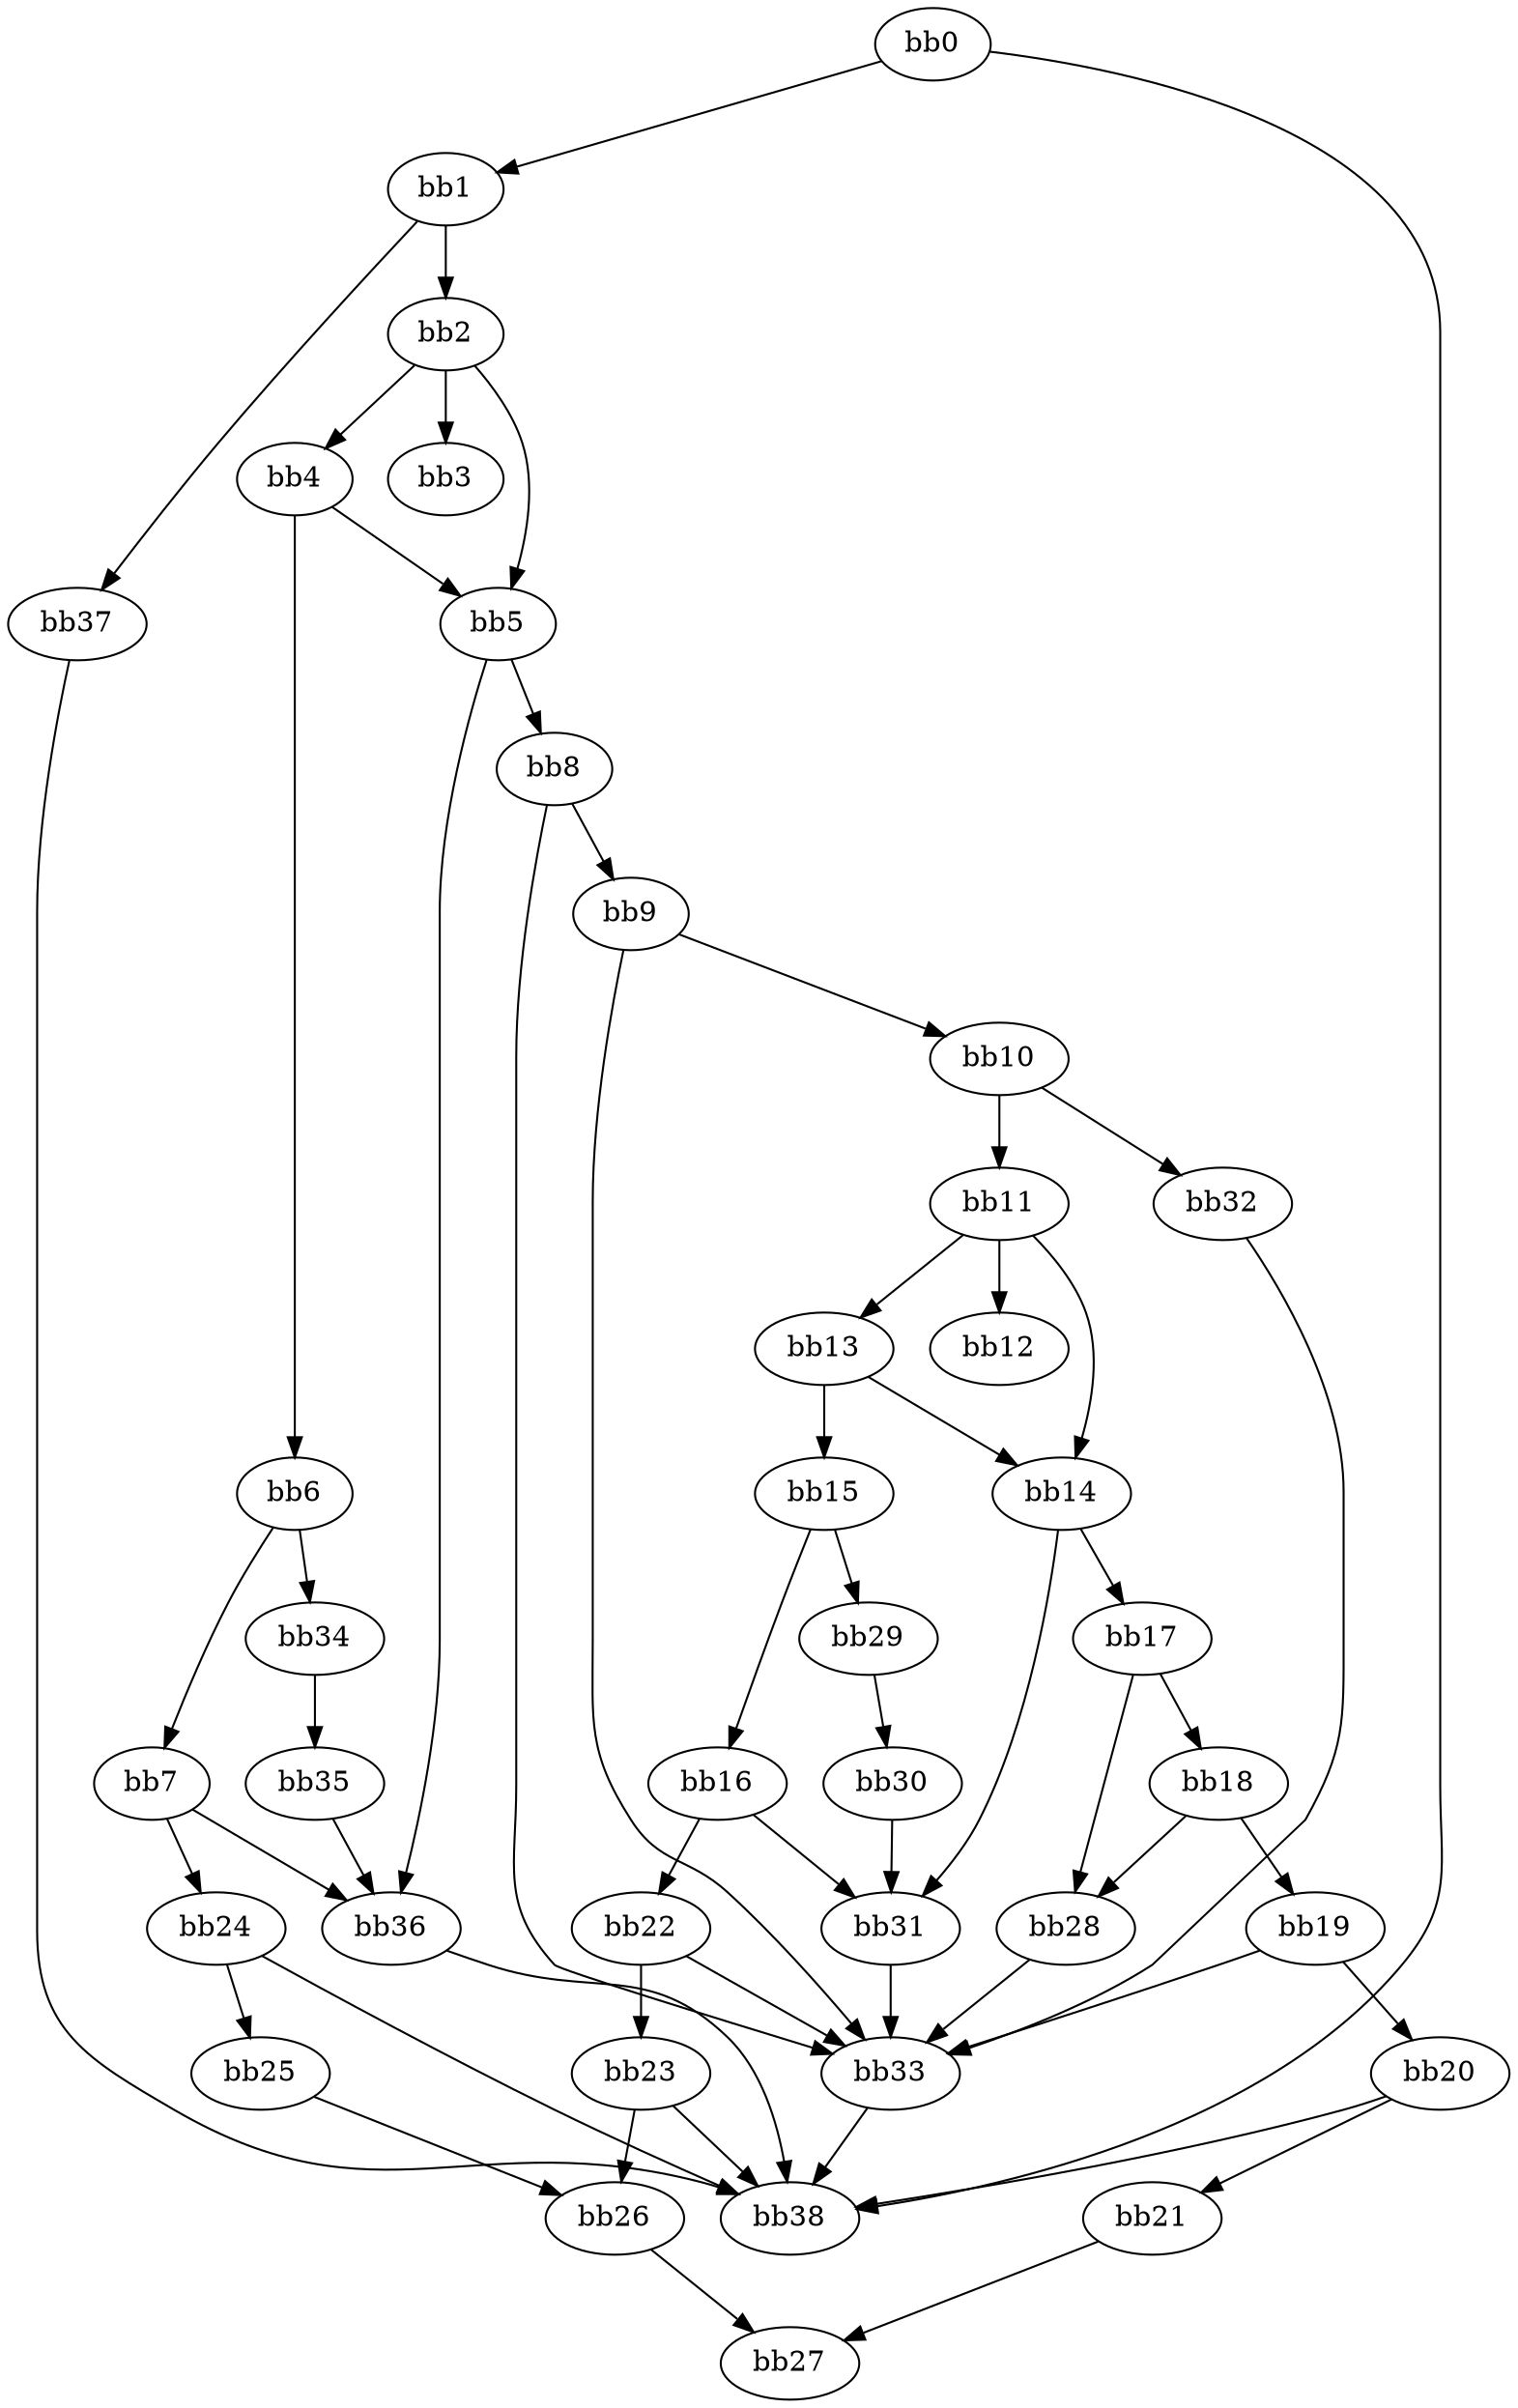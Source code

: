 digraph {
    0 [ label = "bb0\l" ]
    1 [ label = "bb1\l" ]
    2 [ label = "bb2\l" ]
    3 [ label = "bb3\l" ]
    4 [ label = "bb4\l" ]
    5 [ label = "bb5\l" ]
    6 [ label = "bb6\l" ]
    7 [ label = "bb7\l" ]
    8 [ label = "bb8\l" ]
    9 [ label = "bb9\l" ]
    10 [ label = "bb10\l" ]
    11 [ label = "bb11\l" ]
    12 [ label = "bb12\l" ]
    13 [ label = "bb13\l" ]
    14 [ label = "bb14\l" ]
    15 [ label = "bb15\l" ]
    16 [ label = "bb16\l" ]
    17 [ label = "bb17\l" ]
    18 [ label = "bb18\l" ]
    19 [ label = "bb19\l" ]
    20 [ label = "bb20\l" ]
    21 [ label = "bb21\l" ]
    22 [ label = "bb22\l" ]
    23 [ label = "bb23\l" ]
    24 [ label = "bb24\l" ]
    25 [ label = "bb25\l" ]
    26 [ label = "bb26\l" ]
    27 [ label = "bb27\l" ]
    28 [ label = "bb28\l" ]
    29 [ label = "bb29\l" ]
    30 [ label = "bb30\l" ]
    31 [ label = "bb31\l" ]
    32 [ label = "bb32\l" ]
    33 [ label = "bb33\l" ]
    34 [ label = "bb34\l" ]
    35 [ label = "bb35\l" ]
    36 [ label = "bb36\l" ]
    37 [ label = "bb37\l" ]
    38 [ label = "bb38\l" ]
    0 -> 1 [ ]
    0 -> 38 [ ]
    1 -> 2 [ ]
    1 -> 37 [ ]
    2 -> 3 [ ]
    2 -> 4 [ ]
    2 -> 5 [ ]
    4 -> 5 [ ]
    4 -> 6 [ ]
    5 -> 8 [ ]
    5 -> 36 [ ]
    6 -> 7 [ ]
    6 -> 34 [ ]
    7 -> 24 [ ]
    7 -> 36 [ ]
    8 -> 9 [ ]
    8 -> 33 [ ]
    9 -> 10 [ ]
    9 -> 33 [ ]
    10 -> 11 [ ]
    10 -> 32 [ ]
    11 -> 12 [ ]
    11 -> 13 [ ]
    11 -> 14 [ ]
    13 -> 14 [ ]
    13 -> 15 [ ]
    14 -> 17 [ ]
    14 -> 31 [ ]
    15 -> 16 [ ]
    15 -> 29 [ ]
    16 -> 22 [ ]
    16 -> 31 [ ]
    17 -> 18 [ ]
    17 -> 28 [ ]
    18 -> 19 [ ]
    18 -> 28 [ ]
    19 -> 20 [ ]
    19 -> 33 [ ]
    20 -> 21 [ ]
    20 -> 38 [ ]
    21 -> 27 [ ]
    22 -> 23 [ ]
    22 -> 33 [ ]
    23 -> 26 [ ]
    23 -> 38 [ ]
    24 -> 25 [ ]
    24 -> 38 [ ]
    25 -> 26 [ ]
    26 -> 27 [ ]
    28 -> 33 [ ]
    29 -> 30 [ ]
    30 -> 31 [ ]
    31 -> 33 [ ]
    32 -> 33 [ ]
    33 -> 38 [ ]
    34 -> 35 [ ]
    35 -> 36 [ ]
    36 -> 38 [ ]
    37 -> 38 [ ]
}

